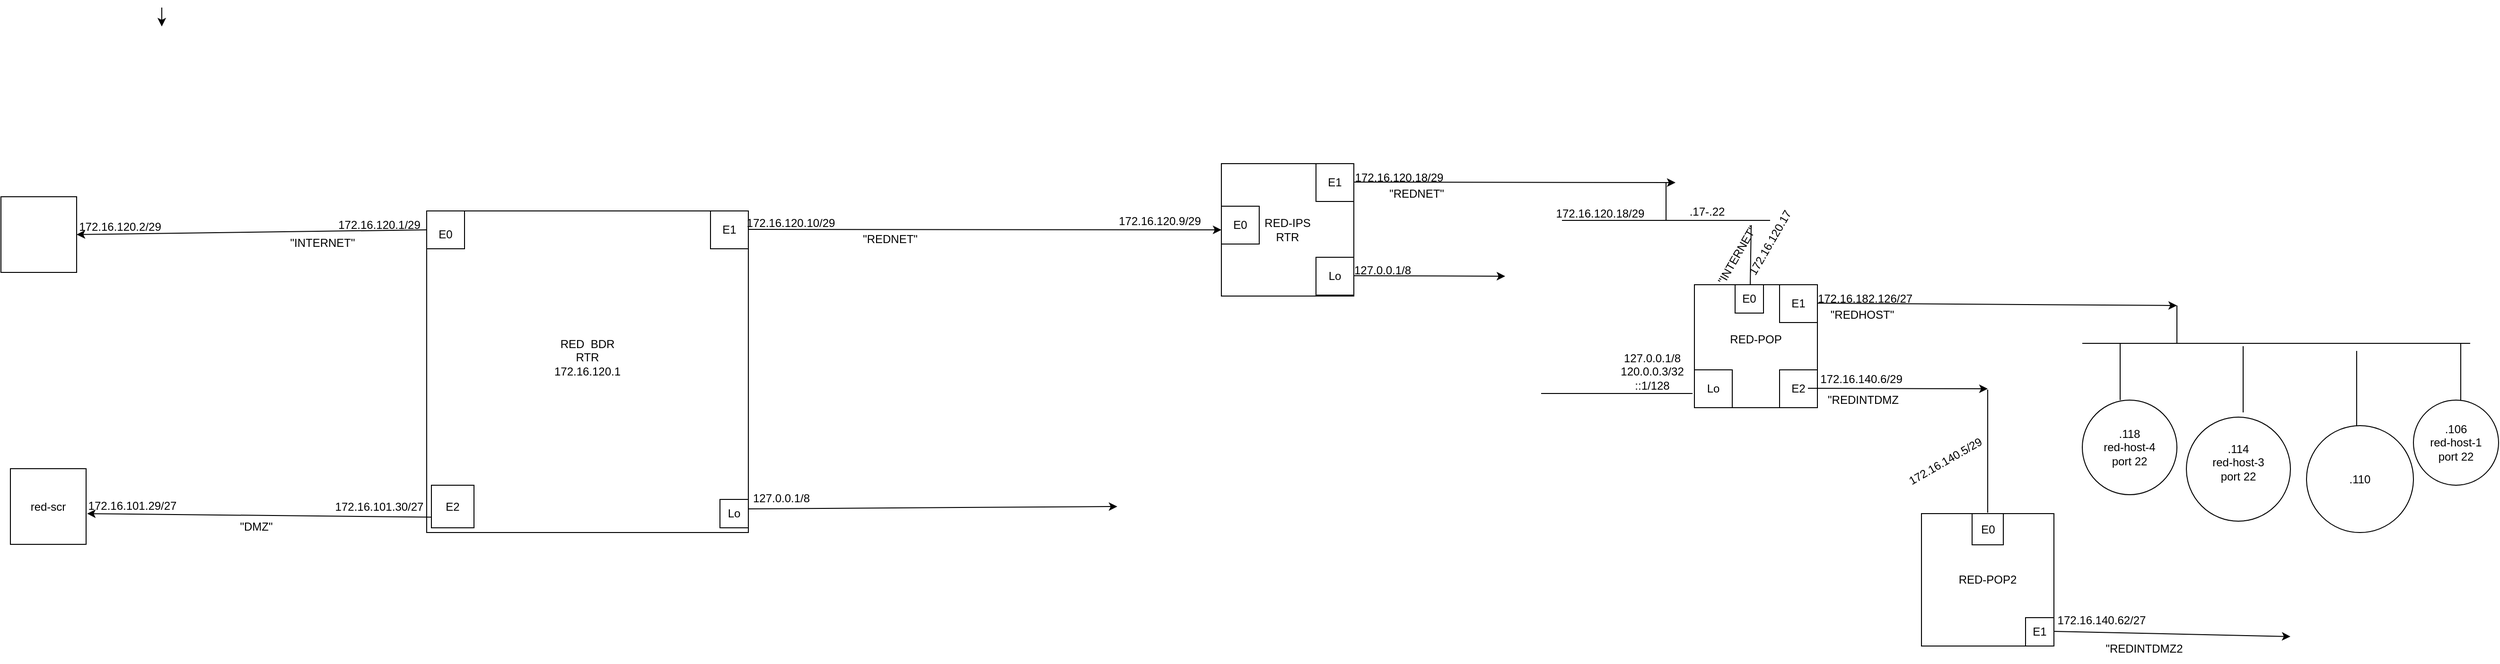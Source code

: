 <mxfile version="28.1.0">
  <diagram name="Page-1" id="KPAO7Qxrtv17MIFzy-_k">
    <mxGraphModel dx="2276" dy="763" grid="1" gridSize="10" guides="1" tooltips="1" connect="1" arrows="1" fold="1" page="1" pageScale="1" pageWidth="850" pageHeight="1100" background="none" math="0" shadow="0">
      <root>
        <mxCell id="0" />
        <mxCell id="1" parent="0" />
        <mxCell id="sWOYXhxfxUxqEofPekvH-3" style="edgeStyle=orthogonalEdgeStyle;rounded=0;orthogonalLoop=1;jettySize=auto;html=1;" parent="1" edge="1">
          <mxGeometry relative="1" as="geometry">
            <mxPoint x="80" y="165" as="sourcePoint" />
            <mxPoint x="80" y="185" as="targetPoint" />
          </mxGeometry>
        </mxCell>
        <mxCell id="sWOYXhxfxUxqEofPekvH-11" value="" style="whiteSpace=wrap;html=1;aspect=fixed;" parent="1" vertex="1">
          <mxGeometry x="360" y="380" width="340" height="340" as="geometry" />
        </mxCell>
        <mxCell id="sWOYXhxfxUxqEofPekvH-14" value="RED&amp;nbsp; BDR RTR&lt;div&gt;172.16.120.1&lt;/div&gt;" style="text;html=1;align=center;verticalAlign=middle;whiteSpace=wrap;rounded=0;" parent="1" vertex="1">
          <mxGeometry x="500" y="520" width="60" height="30" as="geometry" />
        </mxCell>
        <mxCell id="sWOYXhxfxUxqEofPekvH-15" value="" style="whiteSpace=wrap;html=1;aspect=fixed;" parent="1" vertex="1">
          <mxGeometry x="360" y="380" width="40" height="40" as="geometry" />
        </mxCell>
        <mxCell id="sWOYXhxfxUxqEofPekvH-16" value="E0" style="text;html=1;align=center;verticalAlign=middle;whiteSpace=wrap;rounded=0;" parent="1" vertex="1">
          <mxGeometry x="350" y="390" width="60" height="30" as="geometry" />
        </mxCell>
        <mxCell id="sWOYXhxfxUxqEofPekvH-19" value="E2" style="whiteSpace=wrap;html=1;aspect=fixed;" parent="1" vertex="1">
          <mxGeometry x="365" y="670" width="45" height="45" as="geometry" />
        </mxCell>
        <mxCell id="sWOYXhxfxUxqEofPekvH-20" value="Lo" style="whiteSpace=wrap;html=1;aspect=fixed;" parent="1" vertex="1">
          <mxGeometry x="670" y="685" width="30" height="30" as="geometry" />
        </mxCell>
        <mxCell id="sWOYXhxfxUxqEofPekvH-22" value="" style="endArrow=classic;html=1;rounded=0;entryX=1;entryY=0.5;entryDx=0;entryDy=0;" parent="1" target="sWOYXhxfxUxqEofPekvH-32" edge="1">
          <mxGeometry width="50" height="50" relative="1" as="geometry">
            <mxPoint x="360" y="400" as="sourcePoint" />
            <mxPoint x="200" y="400" as="targetPoint" />
          </mxGeometry>
        </mxCell>
        <mxCell id="sWOYXhxfxUxqEofPekvH-26" value="E1" style="rounded=0;whiteSpace=wrap;html=1;" parent="1" vertex="1">
          <mxGeometry x="660" y="380" width="40" height="40" as="geometry" />
        </mxCell>
        <mxCell id="sWOYXhxfxUxqEofPekvH-27" value="" style="endArrow=classic;html=1;rounded=0;exitX=0;exitY=0.75;exitDx=0;exitDy=0;entryX=1.013;entryY=0.594;entryDx=0;entryDy=0;entryPerimeter=0;" parent="1" source="sWOYXhxfxUxqEofPekvH-19" target="sWOYXhxfxUxqEofPekvH-33" edge="1">
          <mxGeometry width="50" height="50" relative="1" as="geometry">
            <mxPoint x="350" y="700" as="sourcePoint" />
            <mxPoint x="120" y="700" as="targetPoint" />
          </mxGeometry>
        </mxCell>
        <mxCell id="sWOYXhxfxUxqEofPekvH-28" value="" style="endArrow=classic;html=1;rounded=0;entryX=0;entryY=0.5;entryDx=0;entryDy=0;" parent="1" edge="1">
          <mxGeometry width="50" height="50" relative="1" as="geometry">
            <mxPoint x="700" y="695" as="sourcePoint" />
            <mxPoint x="1090" y="692.5" as="targetPoint" />
          </mxGeometry>
        </mxCell>
        <mxCell id="sWOYXhxfxUxqEofPekvH-29" value="" style="endArrow=classic;html=1;rounded=0;entryX=0;entryY=0.5;entryDx=0;entryDy=0;" parent="1" target="sWOYXhxfxUxqEofPekvH-30" edge="1">
          <mxGeometry width="50" height="50" relative="1" as="geometry">
            <mxPoint x="700" y="399.5" as="sourcePoint" />
            <mxPoint x="900" y="400" as="targetPoint" />
          </mxGeometry>
        </mxCell>
        <mxCell id="sWOYXhxfxUxqEofPekvH-30" value="RED-IPS&lt;div&gt;RTR&lt;/div&gt;" style="whiteSpace=wrap;html=1;aspect=fixed;" parent="1" vertex="1">
          <mxGeometry x="1200" y="330" width="140" height="140" as="geometry" />
        </mxCell>
        <mxCell id="sWOYXhxfxUxqEofPekvH-32" value="" style="whiteSpace=wrap;html=1;aspect=fixed;" parent="1" vertex="1">
          <mxGeometry x="-90" y="365" width="80" height="80" as="geometry" />
        </mxCell>
        <mxCell id="sWOYXhxfxUxqEofPekvH-33" value="red-scr" style="whiteSpace=wrap;html=1;aspect=fixed;" parent="1" vertex="1">
          <mxGeometry x="-80" y="652.5" width="80" height="80" as="geometry" />
        </mxCell>
        <mxCell id="sWOYXhxfxUxqEofPekvH-34" value="172.16.120.1/29" style="text;html=1;align=center;verticalAlign=middle;whiteSpace=wrap;rounded=0;" parent="1" vertex="1">
          <mxGeometry x="280" y="380" width="60" height="30" as="geometry" />
        </mxCell>
        <mxCell id="sWOYXhxfxUxqEofPekvH-35" value="&quot;INTERNET&quot;" style="text;html=1;align=center;verticalAlign=middle;whiteSpace=wrap;rounded=0;" parent="1" vertex="1">
          <mxGeometry x="220" y="399" width="60" height="30" as="geometry" />
        </mxCell>
        <mxCell id="sWOYXhxfxUxqEofPekvH-36" value="172.16.120.2/29" style="text;html=1;align=center;verticalAlign=middle;whiteSpace=wrap;rounded=0;" parent="1" vertex="1">
          <mxGeometry x="6" y="382" width="60" height="30" as="geometry" />
        </mxCell>
        <mxCell id="sWOYXhxfxUxqEofPekvH-37" value="172.16.120.10/29" style="text;html=1;align=center;verticalAlign=middle;whiteSpace=wrap;rounded=0;" parent="1" vertex="1">
          <mxGeometry x="715" y="378" width="60" height="30" as="geometry" />
        </mxCell>
        <mxCell id="sWOYXhxfxUxqEofPekvH-41" value="172.16.120.9/29" style="text;html=1;align=center;verticalAlign=middle;whiteSpace=wrap;rounded=0;" parent="1" vertex="1">
          <mxGeometry x="1105" y="376" width="60" height="30" as="geometry" />
        </mxCell>
        <mxCell id="sWOYXhxfxUxqEofPekvH-42" value="&quot;REDNET&quot;" style="text;html=1;align=center;verticalAlign=middle;whiteSpace=wrap;rounded=0;" parent="1" vertex="1">
          <mxGeometry x="820" y="395" width="60" height="30" as="geometry" />
        </mxCell>
        <mxCell id="sWOYXhxfxUxqEofPekvH-43" value="&quot;DMZ&quot;" style="text;html=1;align=center;verticalAlign=middle;whiteSpace=wrap;rounded=0;" parent="1" vertex="1">
          <mxGeometry x="150" y="699" width="60" height="30" as="geometry" />
        </mxCell>
        <mxCell id="sWOYXhxfxUxqEofPekvH-44" value="172.16.101.30/27" style="text;html=1;align=center;verticalAlign=middle;whiteSpace=wrap;rounded=0;" parent="1" vertex="1">
          <mxGeometry x="280" y="678" width="60" height="30" as="geometry" />
        </mxCell>
        <mxCell id="sWOYXhxfxUxqEofPekvH-45" value="172.16.101.29/27" style="text;html=1;align=center;verticalAlign=middle;whiteSpace=wrap;rounded=0;" parent="1" vertex="1">
          <mxGeometry x="19" y="677" width="60" height="30" as="geometry" />
        </mxCell>
        <mxCell id="sWOYXhxfxUxqEofPekvH-47" value="127.0.0.1/8" style="text;html=1;align=center;verticalAlign=middle;whiteSpace=wrap;rounded=0;" parent="1" vertex="1">
          <mxGeometry x="705" y="669" width="60" height="30" as="geometry" />
        </mxCell>
        <mxCell id="sWOYXhxfxUxqEofPekvH-49" value="E0" style="whiteSpace=wrap;html=1;aspect=fixed;" parent="1" vertex="1">
          <mxGeometry x="1200" y="375" width="40" height="40" as="geometry" />
        </mxCell>
        <mxCell id="sWOYXhxfxUxqEofPekvH-50" value="E1" style="whiteSpace=wrap;html=1;aspect=fixed;" parent="1" vertex="1">
          <mxGeometry x="1300" y="330" width="40" height="40" as="geometry" />
        </mxCell>
        <mxCell id="sWOYXhxfxUxqEofPekvH-52" value="Lo" style="whiteSpace=wrap;html=1;aspect=fixed;" parent="1" vertex="1">
          <mxGeometry x="1300" y="429" width="40" height="40" as="geometry" />
        </mxCell>
        <mxCell id="sWOYXhxfxUxqEofPekvH-53" value="" style="endArrow=classic;html=1;rounded=0;" parent="1" edge="1">
          <mxGeometry width="50" height="50" relative="1" as="geometry">
            <mxPoint x="1340" y="448.5" as="sourcePoint" />
            <mxPoint x="1500" y="449" as="targetPoint" />
          </mxGeometry>
        </mxCell>
        <mxCell id="sWOYXhxfxUxqEofPekvH-54" value="" style="endArrow=classic;html=1;rounded=0;" parent="1" edge="1">
          <mxGeometry width="50" height="50" relative="1" as="geometry">
            <mxPoint x="1340" y="349.5" as="sourcePoint" />
            <mxPoint x="1680" y="350" as="targetPoint" />
          </mxGeometry>
        </mxCell>
        <mxCell id="sWOYXhxfxUxqEofPekvH-55" value="172.16.120.18/29" style="text;html=1;align=center;verticalAlign=middle;whiteSpace=wrap;rounded=0;" parent="1" vertex="1">
          <mxGeometry x="1358" y="330" width="60" height="30" as="geometry" />
        </mxCell>
        <mxCell id="sWOYXhxfxUxqEofPekvH-56" value="127.0.0.1/8" style="text;html=1;align=center;verticalAlign=middle;resizable=0;points=[];autosize=1;strokeColor=none;fillColor=none;" parent="1" vertex="1">
          <mxGeometry x="1330" y="428" width="80" height="30" as="geometry" />
        </mxCell>
        <mxCell id="sWOYXhxfxUxqEofPekvH-57" value="&quot;REDNET&quot;" style="text;html=1;align=center;verticalAlign=middle;resizable=0;points=[];autosize=1;strokeColor=none;fillColor=none;" parent="1" vertex="1">
          <mxGeometry x="1366" y="347" width="80" height="30" as="geometry" />
        </mxCell>
        <mxCell id="sWOYXhxfxUxqEofPekvH-60" value="" style="endArrow=none;html=1;rounded=0;" parent="1" edge="1">
          <mxGeometry width="50" height="50" relative="1" as="geometry">
            <mxPoint x="1670" y="390" as="sourcePoint" />
            <mxPoint x="1670" y="350" as="targetPoint" />
          </mxGeometry>
        </mxCell>
        <mxCell id="sWOYXhxfxUxqEofPekvH-62" value="" style="endArrow=none;html=1;rounded=0;" parent="1" edge="1">
          <mxGeometry width="50" height="50" relative="1" as="geometry">
            <mxPoint x="1560" y="390" as="sourcePoint" />
            <mxPoint x="1780" y="390" as="targetPoint" />
          </mxGeometry>
        </mxCell>
        <mxCell id="sWOYXhxfxUxqEofPekvH-63" value=".17-.22" style="text;html=1;align=center;verticalAlign=middle;resizable=0;points=[];autosize=1;strokeColor=none;fillColor=none;" parent="1" vertex="1">
          <mxGeometry x="1683" y="366" width="60" height="30" as="geometry" />
        </mxCell>
        <mxCell id="sWOYXhxfxUxqEofPekvH-64" value="172.16.120.18/29" style="text;html=1;align=center;verticalAlign=middle;resizable=0;points=[];autosize=1;strokeColor=none;fillColor=none;" parent="1" vertex="1">
          <mxGeometry x="1540" y="368" width="120" height="30" as="geometry" />
        </mxCell>
        <mxCell id="sWOYXhxfxUxqEofPekvH-65" value="" style="endArrow=none;html=1;rounded=0;exitX=0.454;exitY=0;exitDx=0;exitDy=0;exitPerimeter=0;" parent="1" source="sWOYXhxfxUxqEofPekvH-67" edge="1">
          <mxGeometry width="50" height="50" relative="1" as="geometry">
            <mxPoint x="1760" y="425" as="sourcePoint" />
            <mxPoint x="1760" y="395" as="targetPoint" />
          </mxGeometry>
        </mxCell>
        <mxCell id="sWOYXhxfxUxqEofPekvH-67" value="RED-POP&lt;div&gt;&lt;br&gt;&lt;/div&gt;" style="whiteSpace=wrap;html=1;aspect=fixed;" parent="1" vertex="1">
          <mxGeometry x="1700" y="458" width="130" height="130" as="geometry" />
        </mxCell>
        <mxCell id="sWOYXhxfxUxqEofPekvH-68" value="E0" style="whiteSpace=wrap;html=1;aspect=fixed;" parent="1" vertex="1">
          <mxGeometry x="1743" y="458" width="30" height="30" as="geometry" />
        </mxCell>
        <mxCell id="sWOYXhxfxUxqEofPekvH-69" value="172.16.120.17" style="text;html=1;align=center;verticalAlign=middle;resizable=0;points=[];autosize=1;strokeColor=none;fillColor=none;rotation=-60;" parent="1" vertex="1">
          <mxGeometry x="1730" y="399" width="100" height="30" as="geometry" />
        </mxCell>
        <mxCell id="sWOYXhxfxUxqEofPekvH-70" value="E2" style="whiteSpace=wrap;html=1;aspect=fixed;" parent="1" vertex="1">
          <mxGeometry x="1790" y="548" width="40" height="40" as="geometry" />
        </mxCell>
        <mxCell id="sWOYXhxfxUxqEofPekvH-71" value="E1" style="whiteSpace=wrap;html=1;aspect=fixed;" parent="1" vertex="1">
          <mxGeometry x="1790" y="458" width="40" height="40" as="geometry" />
        </mxCell>
        <mxCell id="sWOYXhxfxUxqEofPekvH-72" value="" style="endArrow=classic;html=1;rounded=0;" parent="1" edge="1">
          <mxGeometry width="50" height="50" relative="1" as="geometry">
            <mxPoint x="1830" y="477.5" as="sourcePoint" />
            <mxPoint x="2210" y="480" as="targetPoint" />
          </mxGeometry>
        </mxCell>
        <mxCell id="sWOYXhxfxUxqEofPekvH-73" value="&quot;INTERNET&quot;" style="text;html=1;align=center;verticalAlign=middle;resizable=0;points=[];autosize=1;strokeColor=none;fillColor=none;rotation=-60;" parent="1" vertex="1">
          <mxGeometry x="1700" y="412" width="90" height="30" as="geometry" />
        </mxCell>
        <mxCell id="sWOYXhxfxUxqEofPekvH-76" value="" style="endArrow=classic;html=1;rounded=0;" parent="1" edge="1">
          <mxGeometry width="50" height="50" relative="1" as="geometry">
            <mxPoint x="1820" y="567.5" as="sourcePoint" />
            <mxPoint x="2010" y="568" as="targetPoint" />
          </mxGeometry>
        </mxCell>
        <mxCell id="sWOYXhxfxUxqEofPekvH-77" value="172.16.182.126/27" style="text;html=1;align=center;verticalAlign=middle;resizable=0;points=[];autosize=1;strokeColor=none;fillColor=none;" parent="1" vertex="1">
          <mxGeometry x="1820" y="458" width="120" height="30" as="geometry" />
        </mxCell>
        <mxCell id="sWOYXhxfxUxqEofPekvH-78" value="&quot;REDHOST&quot;" style="text;html=1;align=center;verticalAlign=middle;resizable=0;points=[];autosize=1;strokeColor=none;fillColor=none;" parent="1" vertex="1">
          <mxGeometry x="1832" y="475" width="90" height="30" as="geometry" />
        </mxCell>
        <mxCell id="sWOYXhxfxUxqEofPekvH-79" value="172.16.140.6/29" style="text;html=1;align=center;verticalAlign=middle;resizable=0;points=[];autosize=1;strokeColor=none;fillColor=none;" parent="1" vertex="1">
          <mxGeometry x="1821" y="543" width="110" height="30" as="geometry" />
        </mxCell>
        <mxCell id="sWOYXhxfxUxqEofPekvH-81" value="&quot;REDINTDMZ" style="text;html=1;align=center;verticalAlign=middle;resizable=0;points=[];autosize=1;strokeColor=none;fillColor=none;" parent="1" vertex="1">
          <mxGeometry x="1828" y="565" width="100" height="30" as="geometry" />
        </mxCell>
        <mxCell id="sWOYXhxfxUxqEofPekvH-82" value="Lo" style="whiteSpace=wrap;html=1;aspect=fixed;" parent="1" vertex="1">
          <mxGeometry x="1700" y="548" width="40" height="40" as="geometry" />
        </mxCell>
        <mxCell id="sWOYXhxfxUxqEofPekvH-83" value="" style="endArrow=none;html=1;rounded=0;" parent="1" edge="1">
          <mxGeometry width="50" height="50" relative="1" as="geometry">
            <mxPoint x="1538" y="573" as="sourcePoint" />
            <mxPoint x="1698" y="573" as="targetPoint" />
          </mxGeometry>
        </mxCell>
        <mxCell id="sWOYXhxfxUxqEofPekvH-86" value="127.0.0.1/8&lt;div&gt;120.0.0.3/32&lt;/div&gt;&lt;div&gt;::1/128&lt;/div&gt;" style="text;html=1;align=center;verticalAlign=middle;resizable=0;points=[];autosize=1;strokeColor=none;fillColor=none;" parent="1" vertex="1">
          <mxGeometry x="1610" y="520" width="90" height="60" as="geometry" />
        </mxCell>
        <mxCell id="sWOYXhxfxUxqEofPekvH-87" value="" style="endArrow=none;html=1;rounded=0;" parent="1" edge="1">
          <mxGeometry width="50" height="50" relative="1" as="geometry">
            <mxPoint x="2210" y="520" as="sourcePoint" />
            <mxPoint x="2210" y="480" as="targetPoint" />
          </mxGeometry>
        </mxCell>
        <mxCell id="sWOYXhxfxUxqEofPekvH-88" value="" style="endArrow=none;html=1;rounded=0;" parent="1" edge="1">
          <mxGeometry width="50" height="50" relative="1" as="geometry">
            <mxPoint x="2110" y="520" as="sourcePoint" />
            <mxPoint x="2520" y="520" as="targetPoint" />
          </mxGeometry>
        </mxCell>
        <mxCell id="sWOYXhxfxUxqEofPekvH-89" value="" style="endArrow=none;html=1;rounded=0;" parent="1" edge="1">
          <mxGeometry width="50" height="50" relative="1" as="geometry">
            <mxPoint x="2510" y="580" as="sourcePoint" />
            <mxPoint x="2510" y="520" as="targetPoint" />
          </mxGeometry>
        </mxCell>
        <mxCell id="sWOYXhxfxUxqEofPekvH-90" value=".106&lt;div&gt;red-host-1&lt;/div&gt;&lt;div&gt;port 22&lt;/div&gt;" style="ellipse;whiteSpace=wrap;html=1;aspect=fixed;" parent="1" vertex="1">
          <mxGeometry x="2460" y="580" width="90" height="90" as="geometry" />
        </mxCell>
        <mxCell id="sWOYXhxfxUxqEofPekvH-91" value="" style="endArrow=none;html=1;rounded=0;" parent="1" edge="1">
          <mxGeometry width="50" height="50" relative="1" as="geometry">
            <mxPoint x="2400" y="608" as="sourcePoint" />
            <mxPoint x="2400" y="528" as="targetPoint" />
          </mxGeometry>
        </mxCell>
        <mxCell id="sWOYXhxfxUxqEofPekvH-92" value=".110" style="ellipse;whiteSpace=wrap;html=1;aspect=fixed;" parent="1" vertex="1">
          <mxGeometry x="2347" y="607" width="113" height="113" as="geometry" />
        </mxCell>
        <mxCell id="sWOYXhxfxUxqEofPekvH-93" value="" style="endArrow=none;html=1;rounded=0;" parent="1" edge="1">
          <mxGeometry width="50" height="50" relative="1" as="geometry">
            <mxPoint x="2280" y="593" as="sourcePoint" />
            <mxPoint x="2280" y="523" as="targetPoint" />
          </mxGeometry>
        </mxCell>
        <mxCell id="sWOYXhxfxUxqEofPekvH-94" value=".114&lt;div&gt;red-host-3&lt;/div&gt;&lt;div&gt;port 22&lt;/div&gt;&lt;div&gt;&lt;br&gt;&lt;/div&gt;" style="ellipse;whiteSpace=wrap;html=1;aspect=fixed;" parent="1" vertex="1">
          <mxGeometry x="2220" y="598" width="110" height="110" as="geometry" />
        </mxCell>
        <mxCell id="sWOYXhxfxUxqEofPekvH-95" value=".118&lt;div&gt;red-host-4&lt;/div&gt;&lt;div&gt;port 22&lt;/div&gt;" style="ellipse;whiteSpace=wrap;html=1;aspect=fixed;" parent="1" vertex="1">
          <mxGeometry x="2110" y="580" width="100" height="100" as="geometry" />
        </mxCell>
        <mxCell id="sWOYXhxfxUxqEofPekvH-97" value="" style="endArrow=none;html=1;rounded=0;" parent="1" edge="1">
          <mxGeometry width="50" height="50" relative="1" as="geometry">
            <mxPoint x="2150" y="580" as="sourcePoint" />
            <mxPoint x="2150" y="520" as="targetPoint" />
          </mxGeometry>
        </mxCell>
        <mxCell id="In35oH9pr9J_KL5dSFsw-1" value="" style="endArrow=none;html=1;rounded=0;" edge="1" parent="1">
          <mxGeometry width="50" height="50" relative="1" as="geometry">
            <mxPoint x="2010" y="699" as="sourcePoint" />
            <mxPoint x="2010" y="569" as="targetPoint" />
          </mxGeometry>
        </mxCell>
        <mxCell id="In35oH9pr9J_KL5dSFsw-2" value="RED-POP2" style="whiteSpace=wrap;html=1;aspect=fixed;" vertex="1" parent="1">
          <mxGeometry x="1940" y="700" width="140" height="140" as="geometry" />
        </mxCell>
        <mxCell id="In35oH9pr9J_KL5dSFsw-3" value="E0" style="whiteSpace=wrap;html=1;aspect=fixed;" vertex="1" parent="1">
          <mxGeometry x="1993.5" y="700" width="33" height="33" as="geometry" />
        </mxCell>
        <mxCell id="In35oH9pr9J_KL5dSFsw-4" value="172.16.140.5/29" style="text;html=1;align=center;verticalAlign=middle;resizable=0;points=[];autosize=1;strokeColor=none;fillColor=none;rotation=-30;" vertex="1" parent="1">
          <mxGeometry x="1910" y="630" width="110" height="30" as="geometry" />
        </mxCell>
        <mxCell id="In35oH9pr9J_KL5dSFsw-5" value="E1" style="whiteSpace=wrap;html=1;aspect=fixed;" vertex="1" parent="1">
          <mxGeometry x="2050" y="810" width="30" height="30" as="geometry" />
        </mxCell>
        <mxCell id="In35oH9pr9J_KL5dSFsw-6" value="" style="endArrow=classic;html=1;rounded=0;" edge="1" parent="1">
          <mxGeometry width="50" height="50" relative="1" as="geometry">
            <mxPoint x="2080" y="824.5" as="sourcePoint" />
            <mxPoint x="2330" y="830" as="targetPoint" />
          </mxGeometry>
        </mxCell>
        <mxCell id="In35oH9pr9J_KL5dSFsw-8" value="172.16.140.62/27" style="text;html=1;align=center;verticalAlign=middle;resizable=0;points=[];autosize=1;strokeColor=none;fillColor=none;" vertex="1" parent="1">
          <mxGeometry x="2070" y="798" width="120" height="30" as="geometry" />
        </mxCell>
        <mxCell id="In35oH9pr9J_KL5dSFsw-9" value="&quot;REDINTDMZ2" style="text;html=1;align=center;verticalAlign=middle;resizable=0;points=[];autosize=1;strokeColor=none;fillColor=none;" vertex="1" parent="1">
          <mxGeometry x="2120" y="828" width="110" height="30" as="geometry" />
        </mxCell>
      </root>
    </mxGraphModel>
  </diagram>
</mxfile>
